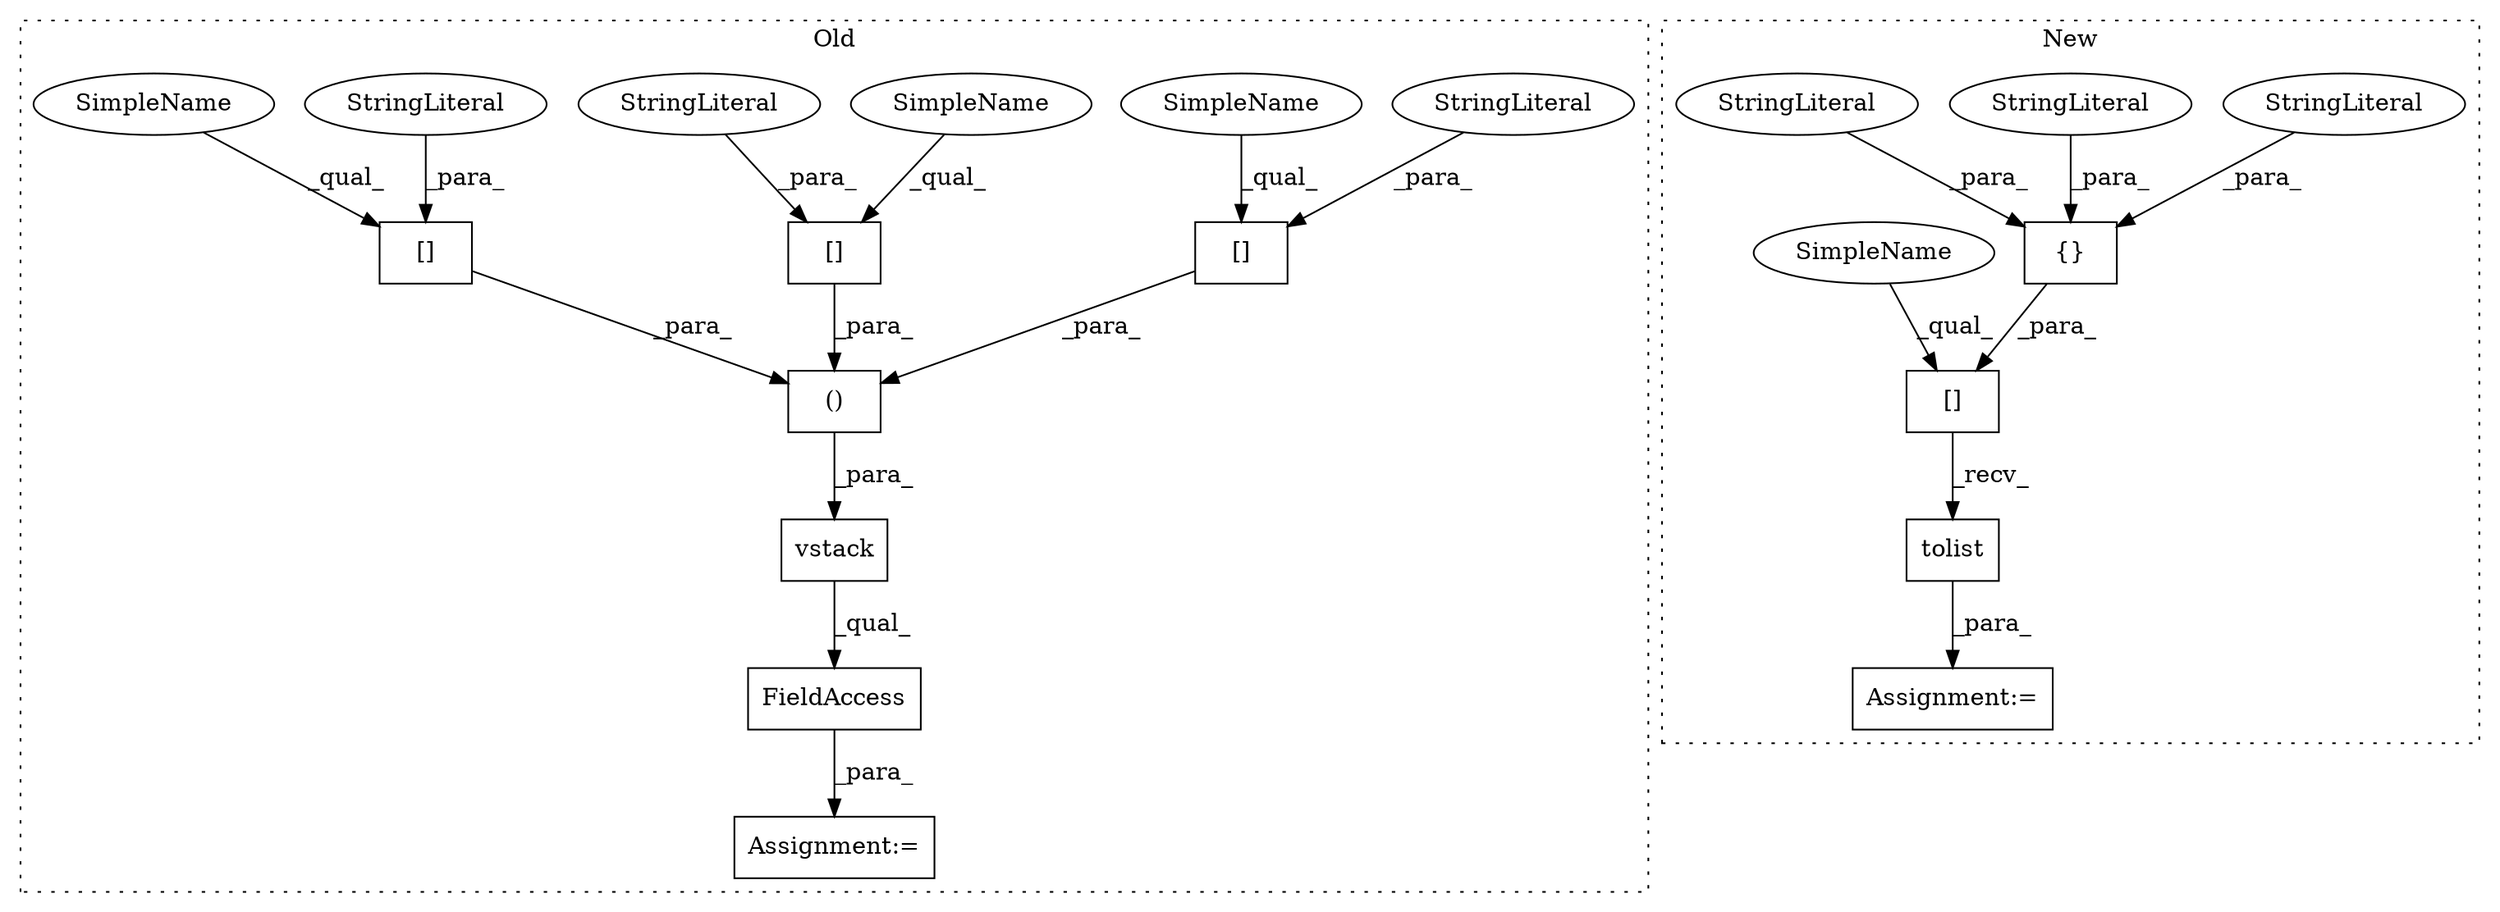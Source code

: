 digraph G {
subgraph cluster0 {
1 [label="vstack" a="32" s="1043,1114" l="12,2" shape="box"];
4 [label="Assignment:=" a="7" s="1036" l="1" shape="box"];
5 [label="()" a="106" s="1055" l="59" shape="box"];
7 [label="[]" a="2" s="1103,1113" l="7,1" shape="box"];
8 [label="[]" a="2" s="1055,1065" l="7,1" shape="box"];
9 [label="FieldAccess" a="22" s="1037" l="81" shape="box"];
10 [label="[]" a="2" s="1079,1089" l="7,1" shape="box"];
12 [label="StringLiteral" a="45" s="1062" l="3" shape="ellipse"];
13 [label="StringLiteral" a="45" s="1110" l="3" shape="ellipse"];
14 [label="StringLiteral" a="45" s="1086" l="3" shape="ellipse"];
18 [label="SimpleName" a="42" s="1055" l="6" shape="ellipse"];
19 [label="SimpleName" a="42" s="1079" l="6" shape="ellipse"];
20 [label="SimpleName" a="42" s="1103" l="6" shape="ellipse"];
label = "Old";
style="dotted";
}
subgraph cluster1 {
2 [label="{}" a="4" s="1056,1068" l="1,1" shape="box"];
3 [label="Assignment:=" a="7" s="1036" l="1" shape="box"];
6 [label="[]" a="2" s="1037,1069" l="7,1" shape="box"];
11 [label="tolist" a="32" s="1071" l="8" shape="box"];
15 [label="StringLiteral" a="45" s="1065" l="3" shape="ellipse"];
16 [label="StringLiteral" a="45" s="1057" l="3" shape="ellipse"];
17 [label="StringLiteral" a="45" s="1061" l="3" shape="ellipse"];
21 [label="SimpleName" a="42" s="1037" l="6" shape="ellipse"];
label = "New";
style="dotted";
}
1 -> 9 [label="_qual_"];
2 -> 6 [label="_para_"];
5 -> 1 [label="_para_"];
6 -> 11 [label="_recv_"];
7 -> 5 [label="_para_"];
8 -> 5 [label="_para_"];
9 -> 4 [label="_para_"];
10 -> 5 [label="_para_"];
11 -> 3 [label="_para_"];
12 -> 8 [label="_para_"];
13 -> 7 [label="_para_"];
14 -> 10 [label="_para_"];
15 -> 2 [label="_para_"];
16 -> 2 [label="_para_"];
17 -> 2 [label="_para_"];
18 -> 8 [label="_qual_"];
19 -> 10 [label="_qual_"];
20 -> 7 [label="_qual_"];
21 -> 6 [label="_qual_"];
}